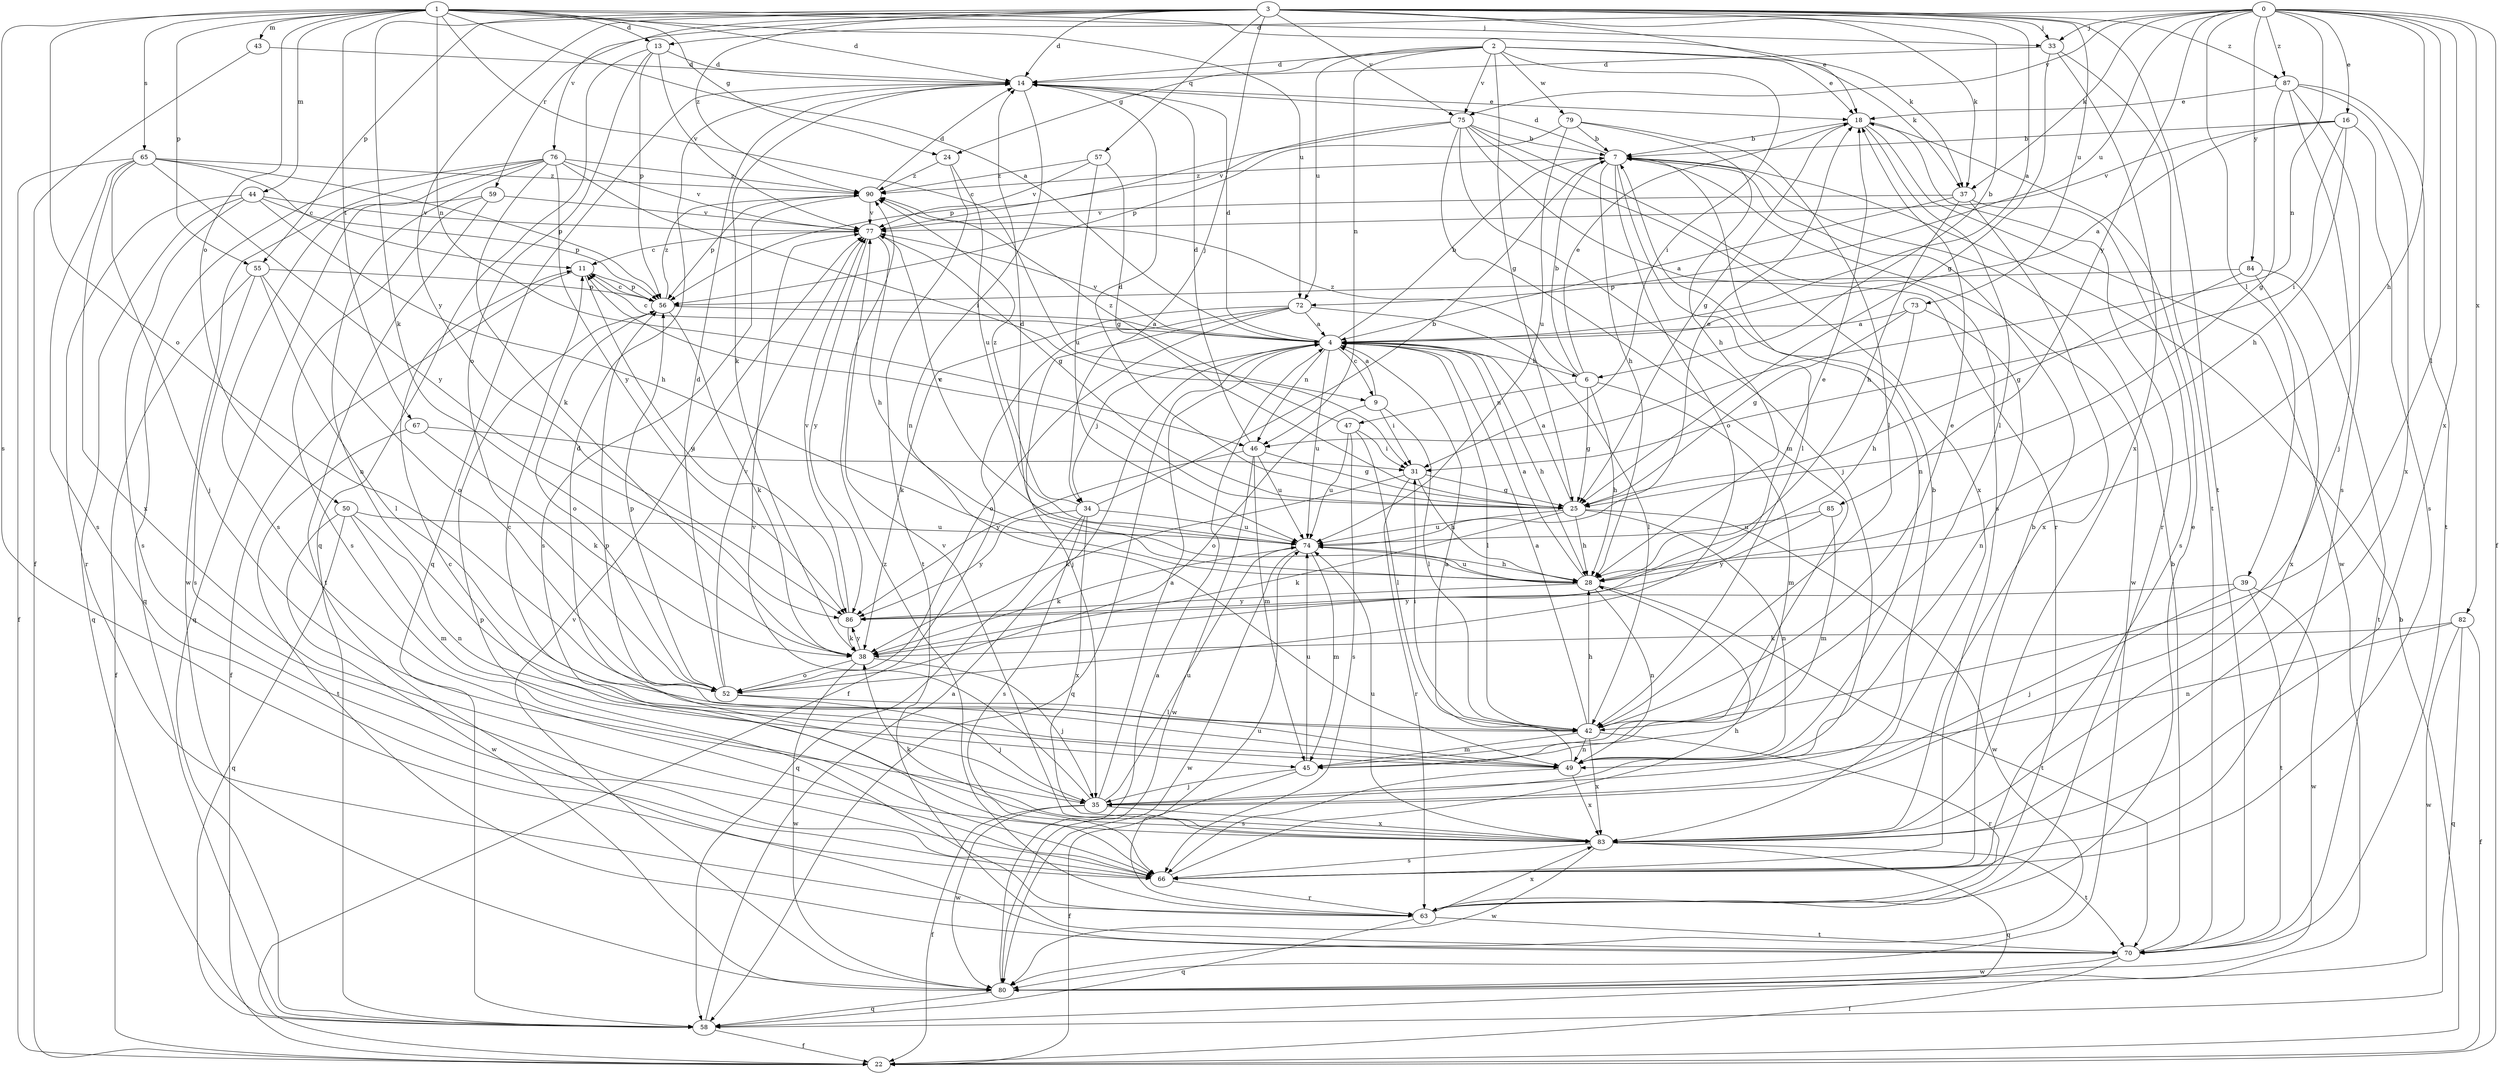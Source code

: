 strict digraph  {
0;
1;
2;
3;
4;
6;
7;
9;
11;
13;
14;
16;
18;
22;
24;
25;
28;
31;
33;
34;
35;
37;
38;
39;
42;
43;
44;
45;
46;
47;
49;
50;
52;
55;
56;
57;
58;
59;
63;
65;
66;
67;
70;
72;
73;
74;
75;
76;
77;
79;
80;
82;
83;
84;
85;
86;
87;
90;
0 -> 13  [label=d];
0 -> 16  [label=e];
0 -> 22  [label=f];
0 -> 28  [label=h];
0 -> 33  [label=j];
0 -> 37  [label=k];
0 -> 39  [label=l];
0 -> 42  [label=l];
0 -> 46  [label=n];
0 -> 72  [label=u];
0 -> 75  [label=v];
0 -> 82  [label=x];
0 -> 83  [label=x];
0 -> 84  [label=y];
0 -> 85  [label=y];
0 -> 87  [label=z];
1 -> 4  [label=a];
1 -> 9  [label=c];
1 -> 13  [label=d];
1 -> 14  [label=d];
1 -> 24  [label=g];
1 -> 33  [label=j];
1 -> 37  [label=k];
1 -> 43  [label=m];
1 -> 44  [label=m];
1 -> 46  [label=n];
1 -> 50  [label=o];
1 -> 52  [label=o];
1 -> 55  [label=p];
1 -> 65  [label=s];
1 -> 66  [label=s];
1 -> 67  [label=t];
1 -> 72  [label=u];
2 -> 14  [label=d];
2 -> 18  [label=e];
2 -> 24  [label=g];
2 -> 25  [label=g];
2 -> 31  [label=i];
2 -> 37  [label=k];
2 -> 46  [label=n];
2 -> 72  [label=u];
2 -> 75  [label=v];
2 -> 79  [label=w];
3 -> 4  [label=a];
3 -> 6  [label=b];
3 -> 14  [label=d];
3 -> 18  [label=e];
3 -> 33  [label=j];
3 -> 34  [label=j];
3 -> 37  [label=k];
3 -> 38  [label=k];
3 -> 55  [label=p];
3 -> 57  [label=q];
3 -> 59  [label=r];
3 -> 70  [label=t];
3 -> 73  [label=u];
3 -> 75  [label=v];
3 -> 76  [label=v];
3 -> 86  [label=y];
3 -> 87  [label=z];
3 -> 90  [label=z];
4 -> 6  [label=b];
4 -> 7  [label=b];
4 -> 9  [label=c];
4 -> 11  [label=c];
4 -> 14  [label=d];
4 -> 28  [label=h];
4 -> 34  [label=j];
4 -> 42  [label=l];
4 -> 46  [label=n];
4 -> 58  [label=q];
4 -> 74  [label=u];
4 -> 77  [label=v];
6 -> 7  [label=b];
6 -> 18  [label=e];
6 -> 25  [label=g];
6 -> 28  [label=h];
6 -> 45  [label=m];
6 -> 47  [label=n];
6 -> 90  [label=z];
7 -> 14  [label=d];
7 -> 28  [label=h];
7 -> 42  [label=l];
7 -> 49  [label=n];
7 -> 52  [label=o];
7 -> 80  [label=w];
7 -> 90  [label=z];
9 -> 4  [label=a];
9 -> 31  [label=i];
9 -> 42  [label=l];
9 -> 52  [label=o];
11 -> 22  [label=f];
11 -> 56  [label=p];
11 -> 86  [label=y];
13 -> 14  [label=d];
13 -> 52  [label=o];
13 -> 56  [label=p];
13 -> 58  [label=q];
13 -> 77  [label=v];
14 -> 18  [label=e];
14 -> 38  [label=k];
14 -> 49  [label=n];
14 -> 58  [label=q];
16 -> 4  [label=a];
16 -> 7  [label=b];
16 -> 28  [label=h];
16 -> 31  [label=i];
16 -> 66  [label=s];
16 -> 77  [label=v];
18 -> 7  [label=b];
18 -> 25  [label=g];
18 -> 42  [label=l];
18 -> 63  [label=r];
18 -> 80  [label=w];
22 -> 7  [label=b];
24 -> 70  [label=t];
24 -> 74  [label=u];
24 -> 90  [label=z];
25 -> 4  [label=a];
25 -> 11  [label=c];
25 -> 14  [label=d];
25 -> 28  [label=h];
25 -> 38  [label=k];
25 -> 49  [label=n];
25 -> 74  [label=u];
25 -> 80  [label=w];
28 -> 4  [label=a];
28 -> 14  [label=d];
28 -> 49  [label=n];
28 -> 70  [label=t];
28 -> 74  [label=u];
28 -> 86  [label=y];
31 -> 25  [label=g];
31 -> 28  [label=h];
31 -> 38  [label=k];
31 -> 63  [label=r];
33 -> 14  [label=d];
33 -> 25  [label=g];
33 -> 70  [label=t];
33 -> 83  [label=x];
34 -> 7  [label=b];
34 -> 58  [label=q];
34 -> 66  [label=s];
34 -> 74  [label=u];
34 -> 83  [label=x];
34 -> 86  [label=y];
34 -> 90  [label=z];
35 -> 4  [label=a];
35 -> 7  [label=b];
35 -> 14  [label=d];
35 -> 22  [label=f];
35 -> 74  [label=u];
35 -> 77  [label=v];
35 -> 80  [label=w];
35 -> 83  [label=x];
37 -> 4  [label=a];
37 -> 28  [label=h];
37 -> 66  [label=s];
37 -> 77  [label=v];
37 -> 83  [label=x];
38 -> 18  [label=e];
38 -> 35  [label=j];
38 -> 52  [label=o];
38 -> 80  [label=w];
38 -> 86  [label=y];
39 -> 35  [label=j];
39 -> 70  [label=t];
39 -> 80  [label=w];
39 -> 86  [label=y];
42 -> 4  [label=a];
42 -> 18  [label=e];
42 -> 28  [label=h];
42 -> 31  [label=i];
42 -> 45  [label=m];
42 -> 49  [label=n];
42 -> 63  [label=r];
42 -> 83  [label=x];
43 -> 14  [label=d];
43 -> 22  [label=f];
44 -> 28  [label=h];
44 -> 56  [label=p];
44 -> 58  [label=q];
44 -> 63  [label=r];
44 -> 66  [label=s];
44 -> 77  [label=v];
45 -> 22  [label=f];
45 -> 35  [label=j];
45 -> 74  [label=u];
46 -> 14  [label=d];
46 -> 25  [label=g];
46 -> 45  [label=m];
46 -> 74  [label=u];
46 -> 80  [label=w];
46 -> 86  [label=y];
47 -> 31  [label=i];
47 -> 42  [label=l];
47 -> 66  [label=s];
47 -> 74  [label=u];
47 -> 90  [label=z];
49 -> 4  [label=a];
49 -> 11  [label=c];
49 -> 56  [label=p];
49 -> 66  [label=s];
49 -> 83  [label=x];
50 -> 45  [label=m];
50 -> 49  [label=n];
50 -> 58  [label=q];
50 -> 74  [label=u];
50 -> 80  [label=w];
52 -> 14  [label=d];
52 -> 35  [label=j];
52 -> 42  [label=l];
52 -> 56  [label=p];
52 -> 77  [label=v];
55 -> 22  [label=f];
55 -> 42  [label=l];
55 -> 52  [label=o];
55 -> 56  [label=p];
55 -> 66  [label=s];
56 -> 4  [label=a];
56 -> 11  [label=c];
56 -> 38  [label=k];
56 -> 52  [label=o];
56 -> 90  [label=z];
57 -> 25  [label=g];
57 -> 74  [label=u];
57 -> 77  [label=v];
57 -> 90  [label=z];
58 -> 4  [label=a];
58 -> 22  [label=f];
59 -> 58  [label=q];
59 -> 66  [label=s];
59 -> 70  [label=t];
59 -> 77  [label=v];
63 -> 18  [label=e];
63 -> 56  [label=p];
63 -> 58  [label=q];
63 -> 70  [label=t];
63 -> 74  [label=u];
63 -> 83  [label=x];
63 -> 90  [label=z];
65 -> 11  [label=c];
65 -> 22  [label=f];
65 -> 35  [label=j];
65 -> 56  [label=p];
65 -> 66  [label=s];
65 -> 83  [label=x];
65 -> 86  [label=y];
65 -> 90  [label=z];
66 -> 7  [label=b];
66 -> 28  [label=h];
66 -> 63  [label=r];
67 -> 31  [label=i];
67 -> 38  [label=k];
67 -> 70  [label=t];
70 -> 7  [label=b];
70 -> 22  [label=f];
70 -> 80  [label=w];
72 -> 4  [label=a];
72 -> 22  [label=f];
72 -> 35  [label=j];
72 -> 38  [label=k];
72 -> 42  [label=l];
72 -> 52  [label=o];
73 -> 4  [label=a];
73 -> 25  [label=g];
73 -> 28  [label=h];
73 -> 49  [label=n];
74 -> 18  [label=e];
74 -> 28  [label=h];
74 -> 38  [label=k];
74 -> 45  [label=m];
74 -> 77  [label=v];
74 -> 80  [label=w];
75 -> 7  [label=b];
75 -> 35  [label=j];
75 -> 45  [label=m];
75 -> 56  [label=p];
75 -> 63  [label=r];
75 -> 66  [label=s];
75 -> 77  [label=v];
75 -> 83  [label=x];
76 -> 31  [label=i];
76 -> 38  [label=k];
76 -> 49  [label=n];
76 -> 58  [label=q];
76 -> 66  [label=s];
76 -> 77  [label=v];
76 -> 80  [label=w];
76 -> 86  [label=y];
76 -> 90  [label=z];
77 -> 11  [label=c];
77 -> 25  [label=g];
77 -> 28  [label=h];
77 -> 86  [label=y];
79 -> 7  [label=b];
79 -> 28  [label=h];
79 -> 42  [label=l];
79 -> 56  [label=p];
79 -> 74  [label=u];
80 -> 4  [label=a];
80 -> 58  [label=q];
80 -> 77  [label=v];
82 -> 22  [label=f];
82 -> 38  [label=k];
82 -> 49  [label=n];
82 -> 58  [label=q];
82 -> 80  [label=w];
83 -> 11  [label=c];
83 -> 38  [label=k];
83 -> 58  [label=q];
83 -> 66  [label=s];
83 -> 70  [label=t];
83 -> 74  [label=u];
83 -> 77  [label=v];
83 -> 80  [label=w];
84 -> 25  [label=g];
84 -> 56  [label=p];
84 -> 70  [label=t];
84 -> 83  [label=x];
85 -> 45  [label=m];
85 -> 74  [label=u];
85 -> 86  [label=y];
86 -> 38  [label=k];
86 -> 77  [label=v];
87 -> 18  [label=e];
87 -> 25  [label=g];
87 -> 35  [label=j];
87 -> 66  [label=s];
87 -> 70  [label=t];
87 -> 83  [label=x];
90 -> 14  [label=d];
90 -> 56  [label=p];
90 -> 66  [label=s];
90 -> 77  [label=v];
}
